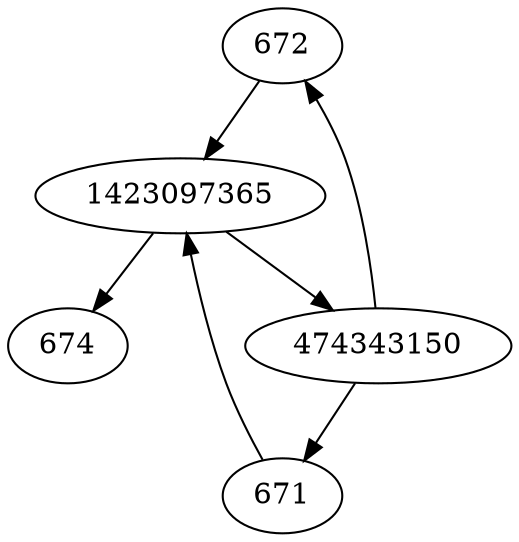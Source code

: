 strict digraph  {
672;
674;
474343150;
1423097365;
671;
672 -> 1423097365;
474343150 -> 671;
474343150 -> 672;
1423097365 -> 674;
1423097365 -> 474343150;
671 -> 1423097365;
}
